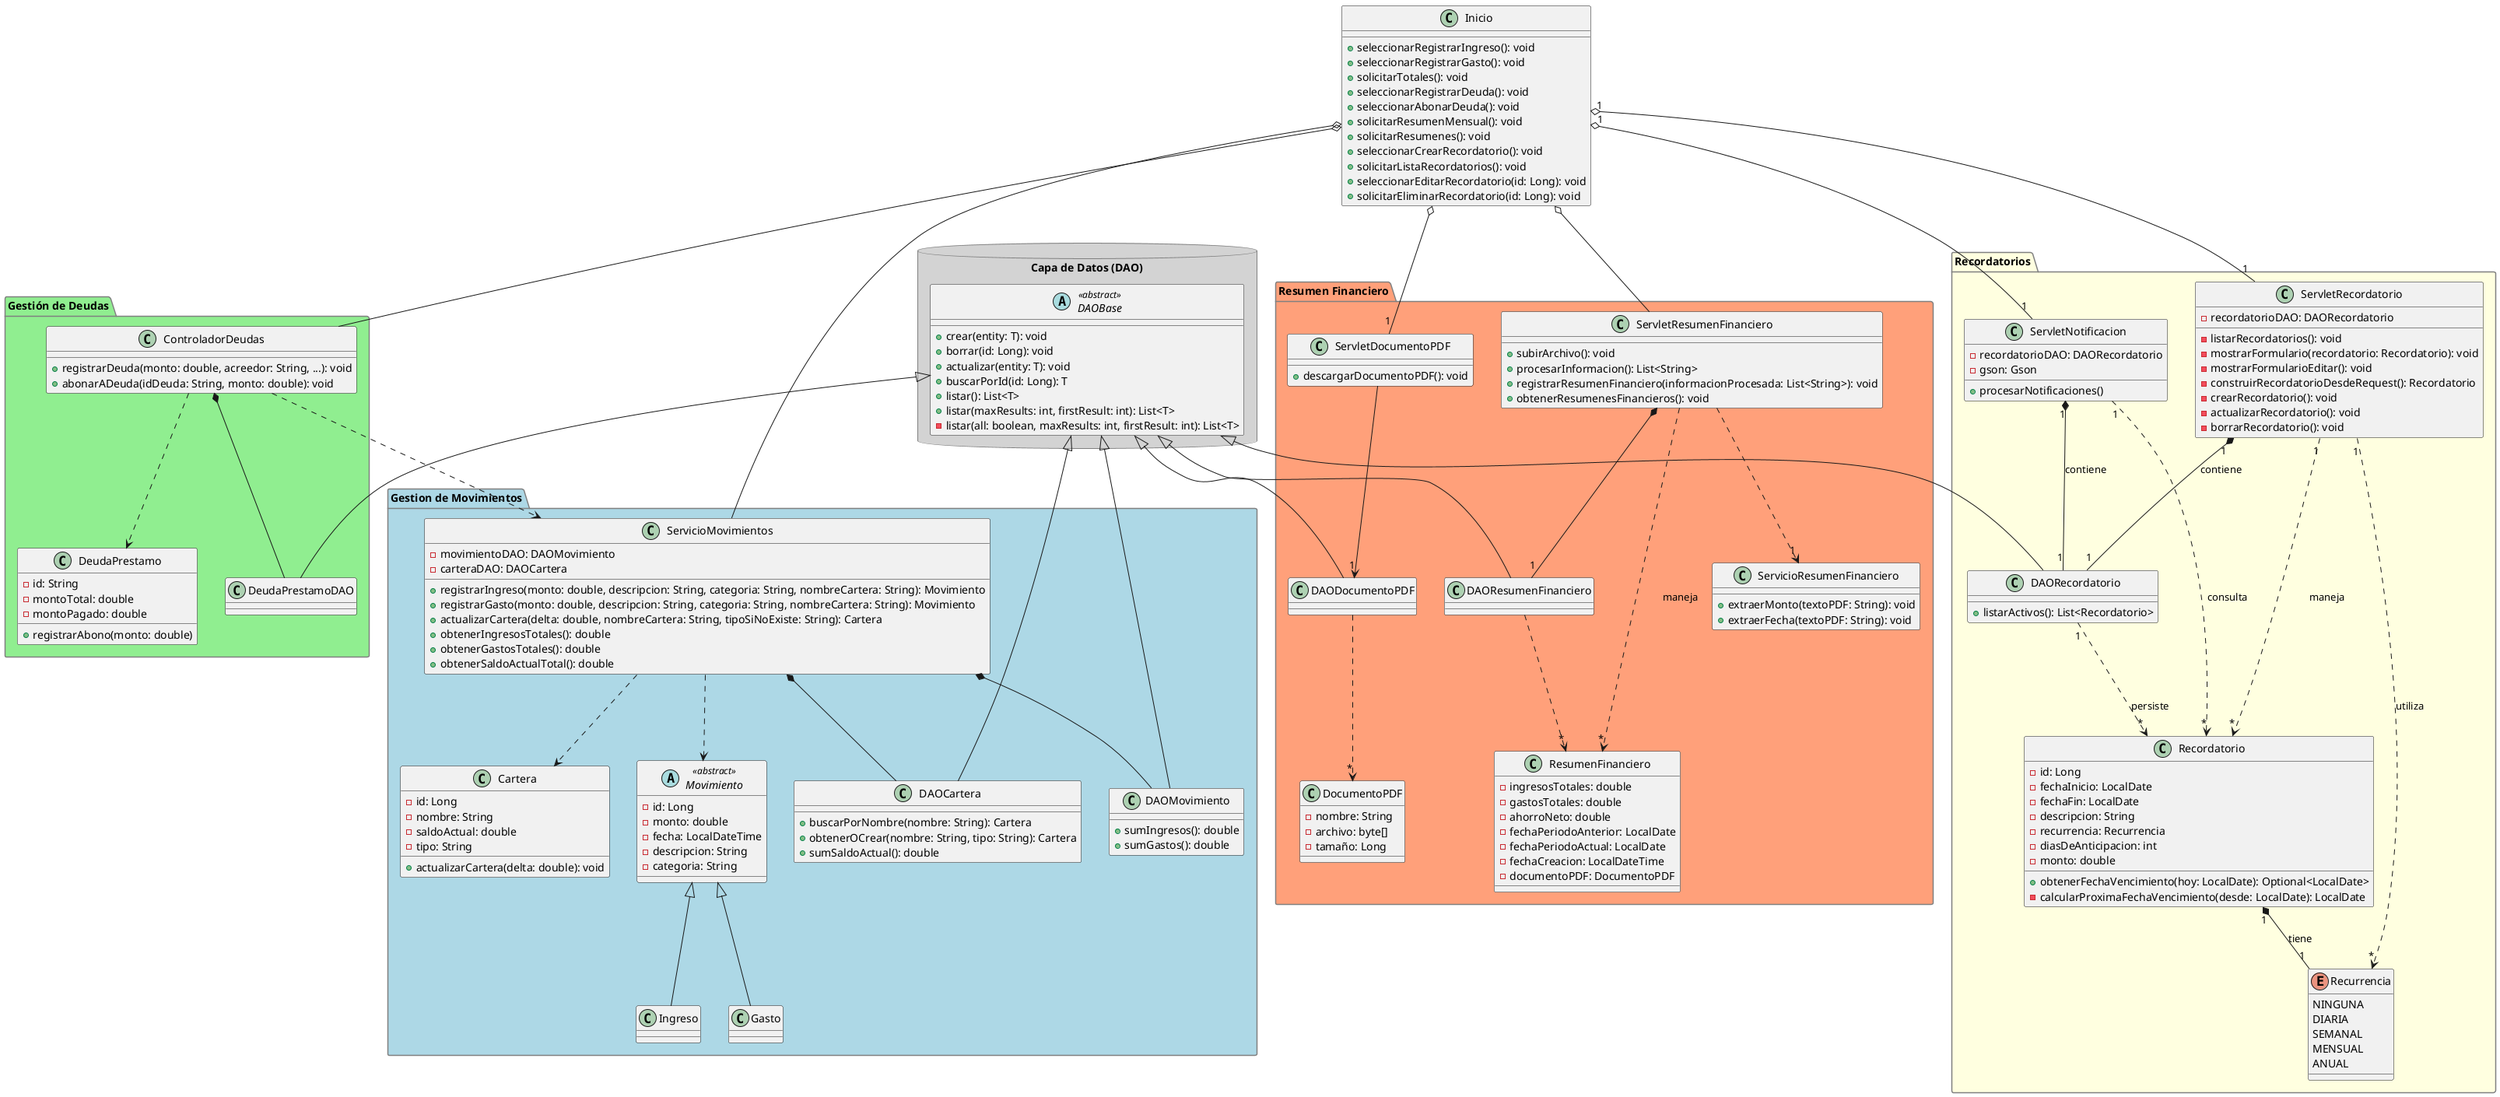 @startuml

' --- Configuración Visual ---
skinparam package {
  BackgroundColor LightGray
  BorderColor Gray
}

' --- Capa de Acceso a Datos (Base) ---
package "Capa de Datos (DAO)" <<Database>> {
  abstract class DAOBase <<abstract>> {
    + crear(entity: T): void
    + borrar(id: Long): void
    + actualizar(entity: T): void
    + buscarPorId(id: Long): T
    + listar(): List<T>
    + listar(maxResults: int, firstResult: int): List<T>
    - listar(all: boolean, maxResults: int, firstResult: int): List<T>
  }
}

' --- Módulo Principal de la Aplicación ---
class Inicio {
+ seleccionarRegistrarIngreso(): void
+ seleccionarRegistrarGasto(): void
+ solicitarTotales(): void
+ seleccionarRegistrarDeuda(): void
+ seleccionarAbonarDeuda(): void
+ solicitarResumenMensual(): void
+ solicitarResumenes(): void
+ seleccionarCrearRecordatorio(): void
+ solicitarListaRecordatorios(): void
+ seleccionarEditarRecordatorio(id: Long): void
+ solicitarEliminarRecordatorio(id: Long): void
}

' --- Modulo de Movimientos ---
package "Gestion de Movimientos" #LightBlue {
  class ServicioMovimientos {
    - movimientoDAO: DAOMovimiento
    - carteraDAO: DAOCartera
    + registrarIngreso(monto: double, descripcion: String, categoria: String, nombreCartera: String): Movimiento
    + registrarGasto(monto: double, descripcion: String, categoria: String, nombreCartera: String): Movimiento
    + actualizarCartera(delta: double, nombreCartera: String, tipoSiNoExiste: String): Cartera
    + obtenerIngresosTotales(): double
    + obtenerGastosTotales(): double
    + obtenerSaldoActualTotal(): double
  }

  abstract class Movimiento <<abstract>> {
    - id: Long
    - monto: double
    - fecha: LocalDateTime
    - descripcion: String
    - categoria: String
  }

  class Ingreso
  class Gasto

  class Cartera {
    - id: Long
    - nombre: String
    - saldoActual: double
    - tipo: String
    + actualizarCartera(delta: double): void
  }

  class DAOMovimiento {
    + sumIngresos(): double
    + sumGastos(): double
  }

  class DAOCartera {
    + buscarPorNombre(nombre: String): Cartera
    + obtenerOCrear(nombre: String, tipo: String): Cartera
    + sumSaldoActual(): double
  }
}
' --- Módulo de Deudas ---
package "Gestión de Deudas" #LightGreen {
  class ControladorDeudas {
    + registrarDeuda(monto: double, acreedor: String, ...): void
    + abonarADeuda(idDeuda: String, monto: double): void
  }

  class DeudaPrestamo {
    - id: String
    - montoTotal: double
    - montoPagado: double
    + registrarAbono(monto: double)
  }

  ' DAO del módulo
  class DeudaPrestamoDAO
}

' --- Módulo de Recordatorios ---
package "Recordatorios" #LightYellow {
  class ServletRecordatorio  {
    - recordatorioDAO: DAORecordatorio
    - listarRecordatorios(): void
    - mostrarFormulario(recordatorio: Recordatorio): void
    - mostrarFormularioEditar(): void
    - construirRecordatorioDesdeRequest(): Recordatorio
    - crearRecordatorio(): void
    - actualizarRecordatorio(): void
    - borrarRecordatorio(): void
  }

  class ServletNotificacion  {
    - recordatorioDAO: DAORecordatorio
    - gson: Gson
    + procesarNotificaciones()
  }

  class Recordatorio {
    - id: Long
    - fechaInicio: LocalDate
    - fechaFin: LocalDate
    - descripcion: String
    - recurrencia: Recurrencia
    - diasDeAnticipacion: int
    - monto: double
    + obtenerFechaVencimiento(hoy: LocalDate): Optional<LocalDate>
    - calcularProximaFechaVencimiento(desde: LocalDate): LocalDate
  }

  enum Recurrencia {
    NINGUNA
    DIARIA
    SEMANAL
    MENSUAL
    ANUAL
  }

  class DAORecordatorio {
    + listarActivos(): List<Recordatorio>
  }
}

' --- Módulo de Resumen ---
package "Resumen Financiero" #LightSalmon {
  class ServletResumenFinanciero {
    + subirArchivo(): void
    + procesarInformacion(): List<String>
    + registrarResumenFinanciero(informacionProcesada: List<String>): void
    + obtenerResumenesFinancieros(): void
  }

  class ServletDocumentoPDF {
    + descargarDocumentoPDF(): void
  }

  class ServicioResumenFinanciero {
    + extraerMonto(textoPDF: String): void
    + extraerFecha(textoPDF: String): void
  }

  class ResumenFinanciero {
    - ingresosTotales: double
    - gastosTotales: double
    - ahorroNeto: double
    - fechaPeriodoAnterior: LocalDate
    - fechaPeriodoActual: LocalDate
    - fechaCreacion: LocalDateTime
    - documentoPDF: DocumentoPDF
  }

  class DocumentoPDF {
    - nombre: String
    - archivo: byte[]
    - tamaño: Long
  }

  class DAODocumentoPDF{
  }

  ' DAO del módulo
  class DAOResumenFinanciero
}


' ===================================
'      DEFINICIÓN DE RELACIONES
' ===================================

' --- Relaciones del Nivel Superior (Inicio -> Controladores) ---
Inicio o-- ServicioMovimientos
Inicio o-- ControladorDeudas
Inicio "1" o-- "1" ServletRecordatorio
Inicio "1" o-- "1" ServletNotificacion
Inicio o-- ServletResumenFinanciero


' --- Relaciones dentro del paquete de Movimientos ---
ServicioMovimientos ..> Movimiento
ServicioMovimientos ..> Cartera
ServicioMovimientos *-- DAOMovimiento
ServicioMovimientos *-- DAOCartera
Movimiento <|-- Ingreso
Movimiento <|-- Gasto


' --- Relaciones dentro del paquete de Deudas ---
ControladorDeudas ..> DeudaPrestamo
ControladorDeudas *-- DeudaPrestamoDAO


' --- Relaciones dentro del paquete de Recordatorios ---
ServletRecordatorio "1" *-- "1" DAORecordatorio : contiene
ServletRecordatorio "1" ..> "*" Recordatorio : maneja
ServletRecordatorio "1" ..> "*" Recurrencia : utiliza
ServletNotificacion "1" *-- "1" DAORecordatorio : contiene
ServletNotificacion "1" ..> "*" Recordatorio : consulta
Recordatorio "1" *-- "1" Recurrencia : tiene
DAORecordatorio "1" ..> "*" Recordatorio : persiste

' --- Relaciones dentro del paquete de Resumen Financiero ---
ServletResumenFinanciero ..> "*" ResumenFinanciero : maneja
ServletResumenFinanciero *-- "1" DAOResumenFinanciero
ServletResumenFinanciero ..> "1" ServicioResumenFinanciero

ServletDocumentoPDF --> "1" DAODocumentoPDF
Inicio o-- "1" ServletDocumentoPDF
DAOResumenFinanciero ..> "*" ResumenFinanciero
DAODocumentoPDF ..> "*" DocumentoPDF
DAODocumentoPDF --|> DAOBase


' --- Relaciones ENTRE paquetes (Colaboraciones) ---
' Pagar una deuda usa el servicio de movimientos para registrar el gasto
ControladorDeudas ..> ServicioMovimientos


' --- Herencia de la Capa de Datos (DAO) ---
DAOBase <|-- DAORecordatorio
DAOBase <|-- DAOMovimiento
DAOBase <|-- DAOCartera
DAOBase <|-- DeudaPrestamoDAO
DAOBase <|-- DAOResumenFinanciero

@enduml
